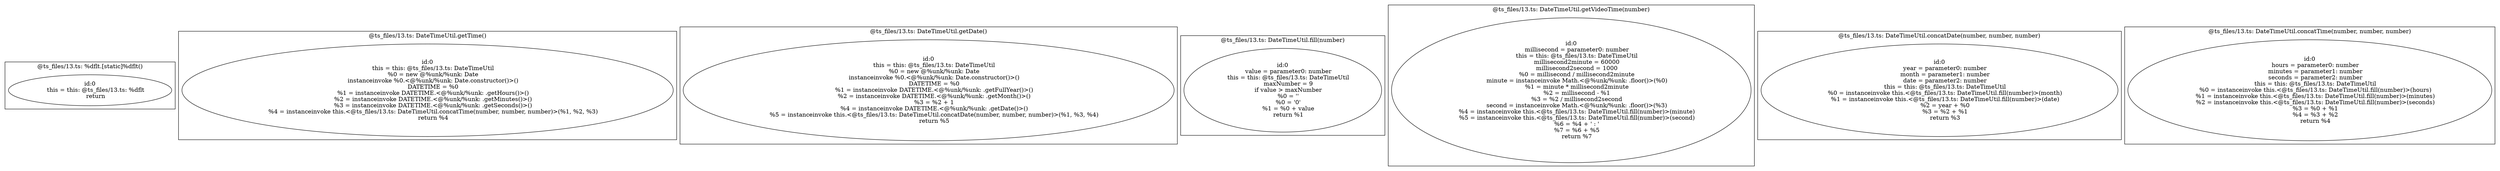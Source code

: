 digraph "13.ts" {
subgraph "cluster_@ts_files/13.ts: %dflt.[static]%dflt()" {
  label="@ts_files/13.ts: %dflt.[static]%dflt()";
  Node33200 [label="id:0
      this = this: @ts_files/13.ts: %dflt
      return"];
}
subgraph "cluster_@ts_files/13.ts: DateTimeUtil.getTime()" {
  label="@ts_files/13.ts: DateTimeUtil.getTime()";
  Node34760 [label="id:0
      this = this: @ts_files/13.ts: DateTimeUtil
      %0 = new @%unk/%unk: Date
      instanceinvoke %0.<@%unk/%unk: Date.constructor()>()
      DATETIME = %0
      %1 = instanceinvoke DATETIME.<@%unk/%unk: .getHours()>()
      %2 = instanceinvoke DATETIME.<@%unk/%unk: .getMinutes()>()
      %3 = instanceinvoke DATETIME.<@%unk/%unk: .getSeconds()>()
      %4 = instanceinvoke this.<@ts_files/13.ts: DateTimeUtil.concatTime(number, number, number)>(%1, %2, %3)
      return %4"];
}
subgraph "cluster_@ts_files/13.ts: DateTimeUtil.getDate()" {
  label="@ts_files/13.ts: DateTimeUtil.getDate()";
  Node34590 [label="id:0
      this = this: @ts_files/13.ts: DateTimeUtil
      %0 = new @%unk/%unk: Date
      instanceinvoke %0.<@%unk/%unk: Date.constructor()>()
      DATETIME = %0
      %1 = instanceinvoke DATETIME.<@%unk/%unk: .getFullYear()>()
      %2 = instanceinvoke DATETIME.<@%unk/%unk: .getMonth()>()
      %3 = %2 + 1
      %4 = instanceinvoke DATETIME.<@%unk/%unk: .getDate()>()
      %5 = instanceinvoke this.<@ts_files/13.ts: DateTimeUtil.concatDate(number, number, number)>(%1, %3, %4)
      return %5"];
}
subgraph "cluster_@ts_files/13.ts: DateTimeUtil.fill(number)" {
  label="@ts_files/13.ts: DateTimeUtil.fill(number)";
  Node38290 [label="id:0
      value = parameter0: number
      this = this: @ts_files/13.ts: DateTimeUtil
      maxNumber = 9
      if value > maxNumber
      %0 = ''
      %0 = '0'
      %1 = %0 + value
      return %1"];
}
subgraph "cluster_@ts_files/13.ts: DateTimeUtil.getVideoTime(number)" {
  label="@ts_files/13.ts: DateTimeUtil.getVideoTime(number)";
  Node46280 [label="id:0
      millisecond = parameter0: number
      this = this: @ts_files/13.ts: DateTimeUtil
      millisecond2minute = 60000
      millisecond2second = 1000
      %0 = millisecond / millisecond2minute
      minute = instanceinvoke Math.<@%unk/%unk: .floor()>(%0)
      %1 = minute * millisecond2minute
      %2 = millisecond - %1
      %3 = %2 / millisecond2second
      second = instanceinvoke Math.<@%unk/%unk: .floor()>(%3)
      %4 = instanceinvoke this.<@ts_files/13.ts: DateTimeUtil.fill(number)>(minute)
      %5 = instanceinvoke this.<@ts_files/13.ts: DateTimeUtil.fill(number)>(second)
      %6 = %4 + ' : '
      %7 = %6 + %5
      return %7"];
}
subgraph "cluster_@ts_files/13.ts: DateTimeUtil.concatDate(number, number, number)" {
  label="@ts_files/13.ts: DateTimeUtil.concatDate(number, number, number)";
  Node58700 [label="id:0
      year = parameter0: number
      month = parameter1: number
      date = parameter2: number
      this = this: @ts_files/13.ts: DateTimeUtil
      %0 = instanceinvoke this.<@ts_files/13.ts: DateTimeUtil.fill(number)>(month)
      %1 = instanceinvoke this.<@ts_files/13.ts: DateTimeUtil.fill(number)>(date)
      %2 = year + %0
      %3 = %2 + %1
      return %3"];
}
subgraph "cluster_@ts_files/13.ts: DateTimeUtil.concatTime(number, number, number)" {
  label="@ts_files/13.ts: DateTimeUtil.concatTime(number, number, number)";
  Node58870 [label="id:0
      hours = parameter0: number
      minutes = parameter1: number
      seconds = parameter2: number
      this = this: @ts_files/13.ts: DateTimeUtil
      %0 = instanceinvoke this.<@ts_files/13.ts: DateTimeUtil.fill(number)>(hours)
      %1 = instanceinvoke this.<@ts_files/13.ts: DateTimeUtil.fill(number)>(minutes)
      %2 = instanceinvoke this.<@ts_files/13.ts: DateTimeUtil.fill(number)>(seconds)
      %3 = %0 + %1
      %4 = %3 + %2
      return %4"];
}
}
